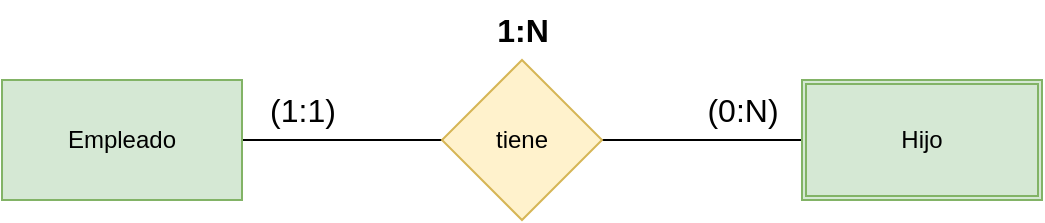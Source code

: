 <mxfile version="26.0.7">
  <diagram name="Page-1" id="jzw5WTR2NERdWGnIvId5">
    <mxGraphModel dx="645" dy="714" grid="1" gridSize="10" guides="1" tooltips="1" connect="1" arrows="1" fold="1" page="0" pageScale="1" pageWidth="850" pageHeight="1100" background="#ffffff" math="0" shadow="0">
      <root>
        <mxCell id="0" />
        <mxCell id="1" parent="0" />
        <mxCell id="QhfKAPlDiAFCTURe2MWs-102" style="edgeStyle=none;curved=1;rounded=0;orthogonalLoop=1;jettySize=auto;html=1;exitX=1;exitY=0.5;exitDx=0;exitDy=0;entryX=0;entryY=0.5;entryDx=0;entryDy=0;fontSize=12;startSize=8;endSize=8;endArrow=none;startFill=0;" edge="1" parent="1" source="QhfKAPlDiAFCTURe2MWs-99" target="QhfKAPlDiAFCTURe2MWs-101">
          <mxGeometry relative="1" as="geometry" />
        </mxCell>
        <mxCell id="QhfKAPlDiAFCTURe2MWs-99" value="Empleado" style="rounded=0;whiteSpace=wrap;html=1;fillColor=#d5e8d4;strokeColor=#82b366;" vertex="1" parent="1">
          <mxGeometry y="40" width="120" height="60" as="geometry" />
        </mxCell>
        <mxCell id="QhfKAPlDiAFCTURe2MWs-103" style="edgeStyle=none;curved=1;rounded=0;orthogonalLoop=1;jettySize=auto;html=1;exitX=0;exitY=0.5;exitDx=0;exitDy=0;entryX=1;entryY=0.5;entryDx=0;entryDy=0;fontSize=12;startSize=8;endSize=8;endArrow=none;startFill=0;" edge="1" parent="1" source="QhfKAPlDiAFCTURe2MWs-100" target="QhfKAPlDiAFCTURe2MWs-101">
          <mxGeometry relative="1" as="geometry" />
        </mxCell>
        <mxCell id="QhfKAPlDiAFCTURe2MWs-100" value="Hijo" style="shape=ext;double=1;rounded=0;whiteSpace=wrap;html=1;fillColor=#d5e8d4;strokeColor=#82b366;" vertex="1" parent="1">
          <mxGeometry x="400" y="40" width="120" height="60" as="geometry" />
        </mxCell>
        <mxCell id="QhfKAPlDiAFCTURe2MWs-101" value="tiene" style="rhombus;whiteSpace=wrap;html=1;fillColor=#fff2cc;strokeColor=#d6b656;" vertex="1" parent="1">
          <mxGeometry x="220" y="30" width="80" height="80" as="geometry" />
        </mxCell>
        <mxCell id="QhfKAPlDiAFCTURe2MWs-104" value="(1:1)" style="text;html=1;align=center;verticalAlign=middle;resizable=0;points=[];autosize=1;strokeColor=none;fillColor=none;fontSize=16;" vertex="1" parent="1">
          <mxGeometry x="120" y="40" width="60" height="30" as="geometry" />
        </mxCell>
        <mxCell id="QhfKAPlDiAFCTURe2MWs-105" value="(0:N)" style="text;html=1;align=center;verticalAlign=middle;resizable=0;points=[];autosize=1;strokeColor=none;fillColor=none;fontSize=16;" vertex="1" parent="1">
          <mxGeometry x="340" y="40" width="60" height="30" as="geometry" />
        </mxCell>
        <mxCell id="QhfKAPlDiAFCTURe2MWs-106" value="1:N" style="text;html=1;align=center;verticalAlign=middle;resizable=0;points=[];autosize=1;strokeColor=none;fillColor=none;fontSize=16;fontStyle=1" vertex="1" parent="1">
          <mxGeometry x="235" width="50" height="30" as="geometry" />
        </mxCell>
      </root>
    </mxGraphModel>
  </diagram>
</mxfile>
